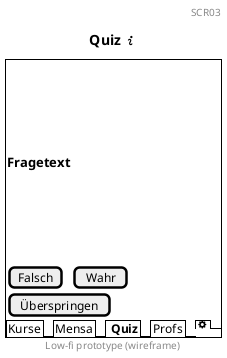 @startsalt
title Quiz <&info>
header SCR03
footer Low-fi prototype (wireframe)
{+
{
    .
    .
    .
    .
    .
    === Fragetext
    .
    .
    .
    .
    .
    [Falsch] | [ Wahr ]
    [Überspringen] | *
}
{/ Kurse | Mensa | <b> Quiz | Profs | <&cog> }
}

@endsalt

